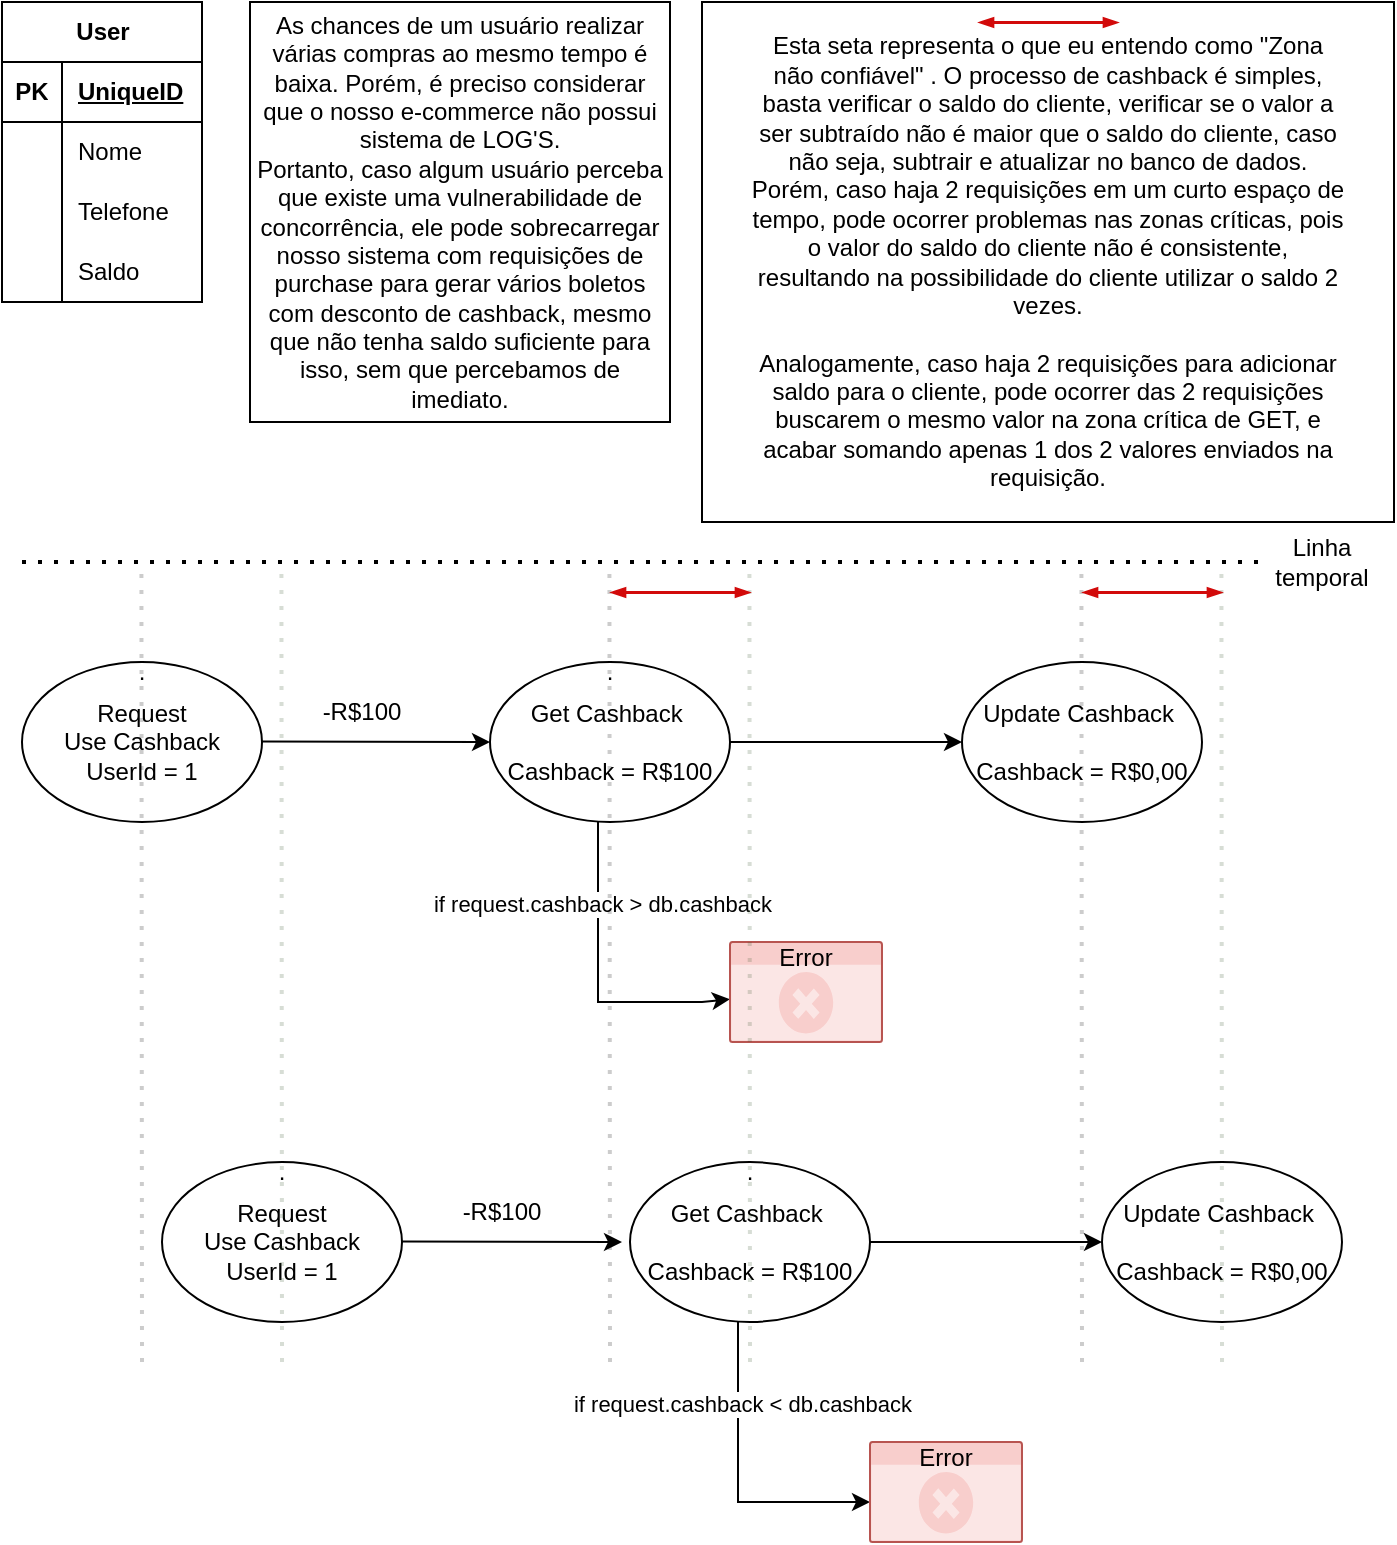 <mxfile version="26.0.5">
  <diagram name="Página-1" id="Jn7eiU2sVnly601iYzO0">
    <mxGraphModel dx="1434" dy="1915" grid="1" gridSize="10" guides="1" tooltips="1" connect="1" arrows="1" fold="1" page="1" pageScale="1" pageWidth="827" pageHeight="1169" math="0" shadow="0">
      <root>
        <mxCell id="0" />
        <mxCell id="1" parent="0" />
        <mxCell id="1u0-spQU6wzwzuRRe8lZ-3" value="&lt;div&gt;Request &lt;br&gt;&lt;/div&gt;&lt;div&gt;Use Cashback&lt;/div&gt;&lt;div&gt;UserId = 1&lt;br&gt;&lt;/div&gt;" style="ellipse;whiteSpace=wrap;html=1;" vertex="1" parent="1">
          <mxGeometry x="80" y="180" width="120" height="80" as="geometry" />
        </mxCell>
        <mxCell id="1u0-spQU6wzwzuRRe8lZ-5" value="" style="endArrow=classic;html=1;rounded=0;entryX=0;entryY=0.5;entryDx=0;entryDy=0;" edge="1" parent="1" target="1u0-spQU6wzwzuRRe8lZ-7">
          <mxGeometry width="50" height="50" relative="1" as="geometry">
            <mxPoint x="200" y="219.71" as="sourcePoint" />
            <mxPoint x="310" y="220" as="targetPoint" />
          </mxGeometry>
        </mxCell>
        <mxCell id="1u0-spQU6wzwzuRRe8lZ-6" value="-R$100" style="text;html=1;align=center;verticalAlign=middle;whiteSpace=wrap;rounded=0;" vertex="1" parent="1">
          <mxGeometry x="220" y="190" width="60" height="30" as="geometry" />
        </mxCell>
        <mxCell id="1u0-spQU6wzwzuRRe8lZ-7" value="&lt;div&gt;Get Cashback&amp;nbsp;&lt;/div&gt;&lt;div&gt;&lt;br&gt;&lt;/div&gt;&lt;div&gt;Cashback = R$100&lt;br&gt;&lt;/div&gt;" style="ellipse;whiteSpace=wrap;html=1;" vertex="1" parent="1">
          <mxGeometry x="314" y="180" width="120" height="80" as="geometry" />
        </mxCell>
        <mxCell id="1u0-spQU6wzwzuRRe8lZ-8" value="" style="endArrow=classic;html=1;rounded=0;entryX=0;entryY=0.5;entryDx=0;entryDy=0;" edge="1" parent="1" target="1u0-spQU6wzwzuRRe8lZ-9">
          <mxGeometry width="50" height="50" relative="1" as="geometry">
            <mxPoint x="434" y="220" as="sourcePoint" />
            <mxPoint x="544" y="220.29" as="targetPoint" />
          </mxGeometry>
        </mxCell>
        <mxCell id="1u0-spQU6wzwzuRRe8lZ-9" value="&lt;div&gt;Update Cashback&amp;nbsp;&lt;/div&gt;&lt;div&gt;&lt;br&gt;&lt;/div&gt;&lt;div&gt;Cashback = R$0,00&lt;br&gt;&lt;/div&gt;" style="ellipse;whiteSpace=wrap;html=1;" vertex="1" parent="1">
          <mxGeometry x="550" y="180" width="120" height="80" as="geometry" />
        </mxCell>
        <mxCell id="1u0-spQU6wzwzuRRe8lZ-10" value="" style="endArrow=none;dashed=1;html=1;dashPattern=1 3;strokeWidth=2;rounded=0;" edge="1" parent="1" target="1u0-spQU6wzwzuRRe8lZ-11">
          <mxGeometry width="50" height="50" relative="1" as="geometry">
            <mxPoint x="80" y="130" as="sourcePoint" />
            <mxPoint x="680" y="130" as="targetPoint" />
          </mxGeometry>
        </mxCell>
        <mxCell id="1u0-spQU6wzwzuRRe8lZ-11" value="Linha temporal" style="text;html=1;align=center;verticalAlign=middle;whiteSpace=wrap;rounded=0;" vertex="1" parent="1">
          <mxGeometry x="700" y="115" width="60" height="30" as="geometry" />
        </mxCell>
        <mxCell id="1u0-spQU6wzwzuRRe8lZ-12" value="." style="text;html=1;align=center;verticalAlign=middle;whiteSpace=wrap;rounded=0;" vertex="1" parent="1">
          <mxGeometry x="110" y="170" width="60" height="30" as="geometry" />
        </mxCell>
        <mxCell id="1u0-spQU6wzwzuRRe8lZ-13" value="" style="endArrow=none;dashed=1;html=1;dashPattern=1 3;strokeWidth=2;rounded=0;opacity=20;" edge="1" parent="1">
          <mxGeometry width="50" height="50" relative="1" as="geometry">
            <mxPoint x="140" y="530" as="sourcePoint" />
            <mxPoint x="139.71" y="130" as="targetPoint" />
          </mxGeometry>
        </mxCell>
        <mxCell id="1u0-spQU6wzwzuRRe8lZ-16" value="" style="endArrow=classic;html=1;rounded=0;" edge="1" parent="1" target="1u0-spQU6wzwzuRRe8lZ-19">
          <mxGeometry width="50" height="50" relative="1" as="geometry">
            <mxPoint x="368" y="260" as="sourcePoint" />
            <mxPoint x="420" y="350" as="targetPoint" />
            <Array as="points">
              <mxPoint x="368" y="350" />
              <mxPoint x="400" y="350" />
              <mxPoint x="420" y="350" />
            </Array>
          </mxGeometry>
        </mxCell>
        <mxCell id="1u0-spQU6wzwzuRRe8lZ-18" value="if request.cashback &amp;gt; db.cashback" style="edgeLabel;html=1;align=center;verticalAlign=middle;resizable=0;points=[];" vertex="1" connectable="0" parent="1u0-spQU6wzwzuRRe8lZ-16">
          <mxGeometry x="-0.483" y="2" relative="1" as="geometry">
            <mxPoint as="offset" />
          </mxGeometry>
        </mxCell>
        <mxCell id="1u0-spQU6wzwzuRRe8lZ-19" value="Error" style="html=1;whiteSpace=wrap;strokeColor=#b85450;fillColor=#f8cecc;labelPosition=center;verticalLabelPosition=middle;verticalAlign=top;align=center;fontSize=12;outlineConnect=0;spacingTop=-6;sketch=0;shape=mxgraph.sitemap.error;" vertex="1" parent="1">
          <mxGeometry x="434" y="320" width="76" height="50" as="geometry" />
        </mxCell>
        <mxCell id="1u0-spQU6wzwzuRRe8lZ-20" value="&lt;div&gt;Request &lt;br&gt;&lt;/div&gt;&lt;div&gt;Use Cashback&lt;/div&gt;&lt;div&gt;UserId = 1&lt;br&gt;&lt;/div&gt;" style="ellipse;whiteSpace=wrap;html=1;" vertex="1" parent="1">
          <mxGeometry x="150" y="430" width="120" height="80" as="geometry" />
        </mxCell>
        <mxCell id="1u0-spQU6wzwzuRRe8lZ-21" value="" style="endArrow=classic;html=1;rounded=0;" edge="1" parent="1">
          <mxGeometry width="50" height="50" relative="1" as="geometry">
            <mxPoint x="270" y="469.71" as="sourcePoint" />
            <mxPoint x="380" y="470" as="targetPoint" />
          </mxGeometry>
        </mxCell>
        <mxCell id="1u0-spQU6wzwzuRRe8lZ-22" value="-R$100" style="text;html=1;align=center;verticalAlign=middle;whiteSpace=wrap;rounded=0;" vertex="1" parent="1">
          <mxGeometry x="290" y="440" width="60" height="30" as="geometry" />
        </mxCell>
        <mxCell id="1u0-spQU6wzwzuRRe8lZ-23" value="&lt;div&gt;Get Cashback&amp;nbsp;&lt;/div&gt;&lt;div&gt;&lt;br&gt;&lt;/div&gt;&lt;div&gt;Cashback = R$100&lt;br&gt;&lt;/div&gt;" style="ellipse;whiteSpace=wrap;html=1;" vertex="1" parent="1">
          <mxGeometry x="384" y="430" width="120" height="80" as="geometry" />
        </mxCell>
        <mxCell id="1u0-spQU6wzwzuRRe8lZ-24" value="" style="endArrow=classic;html=1;rounded=0;entryX=0;entryY=0.5;entryDx=0;entryDy=0;" edge="1" parent="1" target="1u0-spQU6wzwzuRRe8lZ-25">
          <mxGeometry width="50" height="50" relative="1" as="geometry">
            <mxPoint x="504" y="470" as="sourcePoint" />
            <mxPoint x="614" y="470.29" as="targetPoint" />
          </mxGeometry>
        </mxCell>
        <mxCell id="1u0-spQU6wzwzuRRe8lZ-25" value="&lt;div&gt;Update Cashback&amp;nbsp;&lt;/div&gt;&lt;div&gt;&lt;br&gt;&lt;/div&gt;&lt;div&gt;Cashback = R$0,00&lt;br&gt;&lt;/div&gt;" style="ellipse;whiteSpace=wrap;html=1;" vertex="1" parent="1">
          <mxGeometry x="620" y="430" width="120" height="80" as="geometry" />
        </mxCell>
        <mxCell id="1u0-spQU6wzwzuRRe8lZ-26" value="." style="text;html=1;align=center;verticalAlign=middle;whiteSpace=wrap;rounded=0;" vertex="1" parent="1">
          <mxGeometry x="180" y="420" width="60" height="30" as="geometry" />
        </mxCell>
        <mxCell id="1u0-spQU6wzwzuRRe8lZ-27" value="" style="endArrow=classic;html=1;rounded=0;" edge="1" parent="1">
          <mxGeometry width="50" height="50" relative="1" as="geometry">
            <mxPoint x="438" y="510" as="sourcePoint" />
            <mxPoint x="504" y="600" as="targetPoint" />
            <Array as="points">
              <mxPoint x="438" y="600" />
              <mxPoint x="470" y="600" />
            </Array>
          </mxGeometry>
        </mxCell>
        <mxCell id="1u0-spQU6wzwzuRRe8lZ-28" value="if request.cashback &amp;lt; db.cashback" style="edgeLabel;html=1;align=center;verticalAlign=middle;resizable=0;points=[];" vertex="1" connectable="0" parent="1u0-spQU6wzwzuRRe8lZ-27">
          <mxGeometry x="-0.483" y="2" relative="1" as="geometry">
            <mxPoint as="offset" />
          </mxGeometry>
        </mxCell>
        <mxCell id="1u0-spQU6wzwzuRRe8lZ-29" value="Error" style="html=1;whiteSpace=wrap;strokeColor=#b85450;fillColor=#f8cecc;labelPosition=center;verticalLabelPosition=middle;verticalAlign=top;align=center;fontSize=12;outlineConnect=0;spacingTop=-6;sketch=0;shape=mxgraph.sitemap.error;" vertex="1" parent="1">
          <mxGeometry x="504" y="570" width="76" height="50" as="geometry" />
        </mxCell>
        <mxCell id="1u0-spQU6wzwzuRRe8lZ-32" value="" style="endArrow=none;dashed=1;html=1;dashPattern=1 3;strokeWidth=2;rounded=0;opacity=20;fillColor=#6d8764;strokeColor=#3A5431;" edge="1" parent="1">
          <mxGeometry width="50" height="50" relative="1" as="geometry">
            <mxPoint x="210" y="530" as="sourcePoint" />
            <mxPoint x="209.71" y="130" as="targetPoint" />
          </mxGeometry>
        </mxCell>
        <mxCell id="1u0-spQU6wzwzuRRe8lZ-34" value="." style="text;html=1;align=center;verticalAlign=middle;whiteSpace=wrap;rounded=0;" vertex="1" parent="1">
          <mxGeometry x="344" y="170" width="60" height="30" as="geometry" />
        </mxCell>
        <mxCell id="1u0-spQU6wzwzuRRe8lZ-35" value="" style="endArrow=none;dashed=1;html=1;dashPattern=1 3;strokeWidth=2;rounded=0;opacity=20;" edge="1" parent="1">
          <mxGeometry width="50" height="50" relative="1" as="geometry">
            <mxPoint x="374" y="530" as="sourcePoint" />
            <mxPoint x="373.71" y="130" as="targetPoint" />
          </mxGeometry>
        </mxCell>
        <mxCell id="1u0-spQU6wzwzuRRe8lZ-36" value="." style="text;html=1;align=center;verticalAlign=middle;whiteSpace=wrap;rounded=0;" vertex="1" parent="1">
          <mxGeometry x="414" y="420" width="60" height="30" as="geometry" />
        </mxCell>
        <mxCell id="1u0-spQU6wzwzuRRe8lZ-37" value="" style="endArrow=none;dashed=1;html=1;dashPattern=1 3;strokeWidth=2;rounded=0;opacity=20;fillColor=#6d8764;strokeColor=#3A5431;" edge="1" parent="1">
          <mxGeometry width="50" height="50" relative="1" as="geometry">
            <mxPoint x="444" y="530" as="sourcePoint" />
            <mxPoint x="443.71" y="130" as="targetPoint" />
          </mxGeometry>
        </mxCell>
        <mxCell id="1u0-spQU6wzwzuRRe8lZ-38" value="" style="endArrow=none;dashed=1;html=1;dashPattern=1 3;strokeWidth=2;rounded=0;opacity=20;" edge="1" parent="1">
          <mxGeometry width="50" height="50" relative="1" as="geometry">
            <mxPoint x="610" y="530" as="sourcePoint" />
            <mxPoint x="609.71" y="130" as="targetPoint" />
          </mxGeometry>
        </mxCell>
        <mxCell id="1u0-spQU6wzwzuRRe8lZ-39" value="" style="endArrow=none;dashed=1;html=1;dashPattern=1 3;strokeWidth=2;rounded=0;opacity=20;fillColor=#6d8764;strokeColor=#3A5431;" edge="1" parent="1">
          <mxGeometry width="50" height="50" relative="1" as="geometry">
            <mxPoint x="680" y="530" as="sourcePoint" />
            <mxPoint x="679.71" y="130" as="targetPoint" />
          </mxGeometry>
        </mxCell>
        <mxCell id="1u0-spQU6wzwzuRRe8lZ-40" value="User" style="shape=table;startSize=30;container=1;collapsible=1;childLayout=tableLayout;fixedRows=1;rowLines=0;fontStyle=1;align=center;resizeLast=1;html=1;" vertex="1" parent="1">
          <mxGeometry x="70" y="-150" width="100" height="150" as="geometry" />
        </mxCell>
        <mxCell id="1u0-spQU6wzwzuRRe8lZ-41" value="" style="shape=tableRow;horizontal=0;startSize=0;swimlaneHead=0;swimlaneBody=0;fillColor=none;collapsible=0;dropTarget=0;points=[[0,0.5],[1,0.5]];portConstraint=eastwest;top=0;left=0;right=0;bottom=1;" vertex="1" parent="1u0-spQU6wzwzuRRe8lZ-40">
          <mxGeometry y="30" width="100" height="30" as="geometry" />
        </mxCell>
        <mxCell id="1u0-spQU6wzwzuRRe8lZ-42" value="PK" style="shape=partialRectangle;connectable=0;fillColor=none;top=0;left=0;bottom=0;right=0;fontStyle=1;overflow=hidden;whiteSpace=wrap;html=1;" vertex="1" parent="1u0-spQU6wzwzuRRe8lZ-41">
          <mxGeometry width="30" height="30" as="geometry">
            <mxRectangle width="30" height="30" as="alternateBounds" />
          </mxGeometry>
        </mxCell>
        <mxCell id="1u0-spQU6wzwzuRRe8lZ-43" value="UniqueID" style="shape=partialRectangle;connectable=0;fillColor=none;top=0;left=0;bottom=0;right=0;align=left;spacingLeft=6;fontStyle=5;overflow=hidden;whiteSpace=wrap;html=1;" vertex="1" parent="1u0-spQU6wzwzuRRe8lZ-41">
          <mxGeometry x="30" width="70" height="30" as="geometry">
            <mxRectangle width="70" height="30" as="alternateBounds" />
          </mxGeometry>
        </mxCell>
        <mxCell id="1u0-spQU6wzwzuRRe8lZ-44" value="" style="shape=tableRow;horizontal=0;startSize=0;swimlaneHead=0;swimlaneBody=0;fillColor=none;collapsible=0;dropTarget=0;points=[[0,0.5],[1,0.5]];portConstraint=eastwest;top=0;left=0;right=0;bottom=0;" vertex="1" parent="1u0-spQU6wzwzuRRe8lZ-40">
          <mxGeometry y="60" width="100" height="30" as="geometry" />
        </mxCell>
        <mxCell id="1u0-spQU6wzwzuRRe8lZ-45" value="" style="shape=partialRectangle;connectable=0;fillColor=none;top=0;left=0;bottom=0;right=0;editable=1;overflow=hidden;whiteSpace=wrap;html=1;" vertex="1" parent="1u0-spQU6wzwzuRRe8lZ-44">
          <mxGeometry width="30" height="30" as="geometry">
            <mxRectangle width="30" height="30" as="alternateBounds" />
          </mxGeometry>
        </mxCell>
        <mxCell id="1u0-spQU6wzwzuRRe8lZ-46" value="Nome&lt;span style=&quot;white-space: pre;&quot;&gt;&#x9;&lt;/span&gt;" style="shape=partialRectangle;connectable=0;fillColor=none;top=0;left=0;bottom=0;right=0;align=left;spacingLeft=6;overflow=hidden;whiteSpace=wrap;html=1;" vertex="1" parent="1u0-spQU6wzwzuRRe8lZ-44">
          <mxGeometry x="30" width="70" height="30" as="geometry">
            <mxRectangle width="70" height="30" as="alternateBounds" />
          </mxGeometry>
        </mxCell>
        <mxCell id="1u0-spQU6wzwzuRRe8lZ-47" value="" style="shape=tableRow;horizontal=0;startSize=0;swimlaneHead=0;swimlaneBody=0;fillColor=none;collapsible=0;dropTarget=0;points=[[0,0.5],[1,0.5]];portConstraint=eastwest;top=0;left=0;right=0;bottom=0;" vertex="1" parent="1u0-spQU6wzwzuRRe8lZ-40">
          <mxGeometry y="90" width="100" height="30" as="geometry" />
        </mxCell>
        <mxCell id="1u0-spQU6wzwzuRRe8lZ-48" value="" style="shape=partialRectangle;connectable=0;fillColor=none;top=0;left=0;bottom=0;right=0;editable=1;overflow=hidden;whiteSpace=wrap;html=1;" vertex="1" parent="1u0-spQU6wzwzuRRe8lZ-47">
          <mxGeometry width="30" height="30" as="geometry">
            <mxRectangle width="30" height="30" as="alternateBounds" />
          </mxGeometry>
        </mxCell>
        <mxCell id="1u0-spQU6wzwzuRRe8lZ-49" value="Telefone&lt;span style=&quot;white-space: pre;&quot;&gt;&#x9;&lt;/span&gt;" style="shape=partialRectangle;connectable=0;fillColor=none;top=0;left=0;bottom=0;right=0;align=left;spacingLeft=6;overflow=hidden;whiteSpace=wrap;html=1;" vertex="1" parent="1u0-spQU6wzwzuRRe8lZ-47">
          <mxGeometry x="30" width="70" height="30" as="geometry">
            <mxRectangle width="70" height="30" as="alternateBounds" />
          </mxGeometry>
        </mxCell>
        <mxCell id="1u0-spQU6wzwzuRRe8lZ-50" value="" style="shape=tableRow;horizontal=0;startSize=0;swimlaneHead=0;swimlaneBody=0;fillColor=none;collapsible=0;dropTarget=0;points=[[0,0.5],[1,0.5]];portConstraint=eastwest;top=0;left=0;right=0;bottom=0;" vertex="1" parent="1u0-spQU6wzwzuRRe8lZ-40">
          <mxGeometry y="120" width="100" height="30" as="geometry" />
        </mxCell>
        <mxCell id="1u0-spQU6wzwzuRRe8lZ-51" value="" style="shape=partialRectangle;connectable=0;fillColor=none;top=0;left=0;bottom=0;right=0;editable=1;overflow=hidden;whiteSpace=wrap;html=1;" vertex="1" parent="1u0-spQU6wzwzuRRe8lZ-50">
          <mxGeometry width="30" height="30" as="geometry">
            <mxRectangle width="30" height="30" as="alternateBounds" />
          </mxGeometry>
        </mxCell>
        <mxCell id="1u0-spQU6wzwzuRRe8lZ-52" value="Saldo" style="shape=partialRectangle;connectable=0;fillColor=none;top=0;left=0;bottom=0;right=0;align=left;spacingLeft=6;overflow=hidden;whiteSpace=wrap;html=1;" vertex="1" parent="1u0-spQU6wzwzuRRe8lZ-50">
          <mxGeometry x="30" width="70" height="30" as="geometry">
            <mxRectangle width="70" height="30" as="alternateBounds" />
          </mxGeometry>
        </mxCell>
        <mxCell id="1u0-spQU6wzwzuRRe8lZ-53" value="" style="endArrow=blockThin;html=1;strokeColor=#d20a0a;bendable=1;rounded=0;endFill=1;endSize=4;edgeStyle=entityRelationEdgeStyle;startArrow=blockThin;startFill=1;startSize=4;jumpStyle=none;jumpSize=0;targetPerimeterSpacing=15;strokeWidth=1.5;" edge="1" parent="1">
          <mxGeometry width="50" height="50" relative="1" as="geometry">
            <mxPoint x="374" y="145" as="sourcePoint" />
            <mxPoint x="444" y="145" as="targetPoint" />
          </mxGeometry>
        </mxCell>
        <mxCell id="1u0-spQU6wzwzuRRe8lZ-54" value="" style="endArrow=blockThin;html=1;strokeColor=#d20a0a;bendable=1;rounded=0;endFill=1;endSize=4;edgeStyle=entityRelationEdgeStyle;startArrow=blockThin;startFill=1;startSize=4;jumpStyle=none;jumpSize=0;targetPerimeterSpacing=15;strokeWidth=1.5;" edge="1" parent="1">
          <mxGeometry width="50" height="50" relative="1" as="geometry">
            <mxPoint x="610" y="145" as="sourcePoint" />
            <mxPoint x="680" y="145" as="targetPoint" />
            <Array as="points">
              <mxPoint x="686" y="140" />
            </Array>
          </mxGeometry>
        </mxCell>
        <mxCell id="1u0-spQU6wzwzuRRe8lZ-56" value="" style="rounded=0;whiteSpace=wrap;html=1;" vertex="1" parent="1">
          <mxGeometry x="420" y="-150" width="346" height="260" as="geometry" />
        </mxCell>
        <mxCell id="1u0-spQU6wzwzuRRe8lZ-59" value="&lt;div&gt;Esta seta representa o que eu entendo como &quot;Zona não confiável&quot; . O processo de cashback é simples, basta verificar o saldo do cliente, verificar se o valor a ser subtraído não é maior que o saldo do cliente, caso não seja, subtrair e atualizar no banco de dados. Porém, caso haja 2 requisições em um curto espaço de tempo, pode ocorrer problemas nas zonas críticas, pois o valor do saldo do cliente não é consistente, resultando na possibilidade do cliente utilizar o saldo 2 vezes. &lt;br&gt;&lt;/div&gt;&lt;div&gt;&lt;br&gt;&lt;/div&gt;&lt;div&gt;Analogamente, caso haja 2 requisições para adicionar saldo para o cliente, pode ocorrer das 2 requisições buscarem o mesmo valor na zona crítica de GET, e acabar somando apenas 1 dos 2 valores enviados na requisição.&lt;br&gt;&lt;/div&gt;" style="text;html=1;align=center;verticalAlign=middle;whiteSpace=wrap;rounded=0;" vertex="1" parent="1">
          <mxGeometry x="443" y="-135" width="300" height="230" as="geometry" />
        </mxCell>
        <mxCell id="1u0-spQU6wzwzuRRe8lZ-61" value="" style="endArrow=blockThin;html=1;strokeColor=#d20a0a;bendable=1;rounded=0;endFill=1;endSize=4;edgeStyle=entityRelationEdgeStyle;startArrow=blockThin;startFill=1;startSize=4;jumpStyle=none;jumpSize=0;targetPerimeterSpacing=15;strokeWidth=1.5;" edge="1" parent="1">
          <mxGeometry width="50" height="50" relative="1" as="geometry">
            <mxPoint x="558" y="-140" as="sourcePoint" />
            <mxPoint x="628" y="-140" as="targetPoint" />
            <Array as="points">
              <mxPoint x="694" y="-455" />
              <mxPoint x="628" y="-140" />
            </Array>
          </mxGeometry>
        </mxCell>
        <mxCell id="1u0-spQU6wzwzuRRe8lZ-62" value="" style="whiteSpace=wrap;html=1;aspect=fixed;" vertex="1" parent="1">
          <mxGeometry x="194" y="-150" width="210" height="210" as="geometry" />
        </mxCell>
        <mxCell id="1u0-spQU6wzwzuRRe8lZ-63" value="&lt;div&gt;As chances de um usuário realizar várias compras ao mesmo tempo é baixa. Porém, é preciso considerar que o nosso e-commerce não possui sistema de LOG&#39;S. &lt;br&gt;&lt;/div&gt;&lt;div&gt;Portanto, caso algum usuário perceba que existe uma vulnerabilidade de concorrência, ele pode sobrecarregar nosso sistema com requisições de purchase para gerar vários boletos com desconto de cashback, mesmo que não tenha saldo suficiente para isso, sem que percebamos de imediato.&lt;br&gt;&lt;/div&gt;" style="text;html=1;align=center;verticalAlign=middle;whiteSpace=wrap;rounded=0;" vertex="1" parent="1">
          <mxGeometry x="196" y="-150" width="206" height="210" as="geometry" />
        </mxCell>
      </root>
    </mxGraphModel>
  </diagram>
</mxfile>
